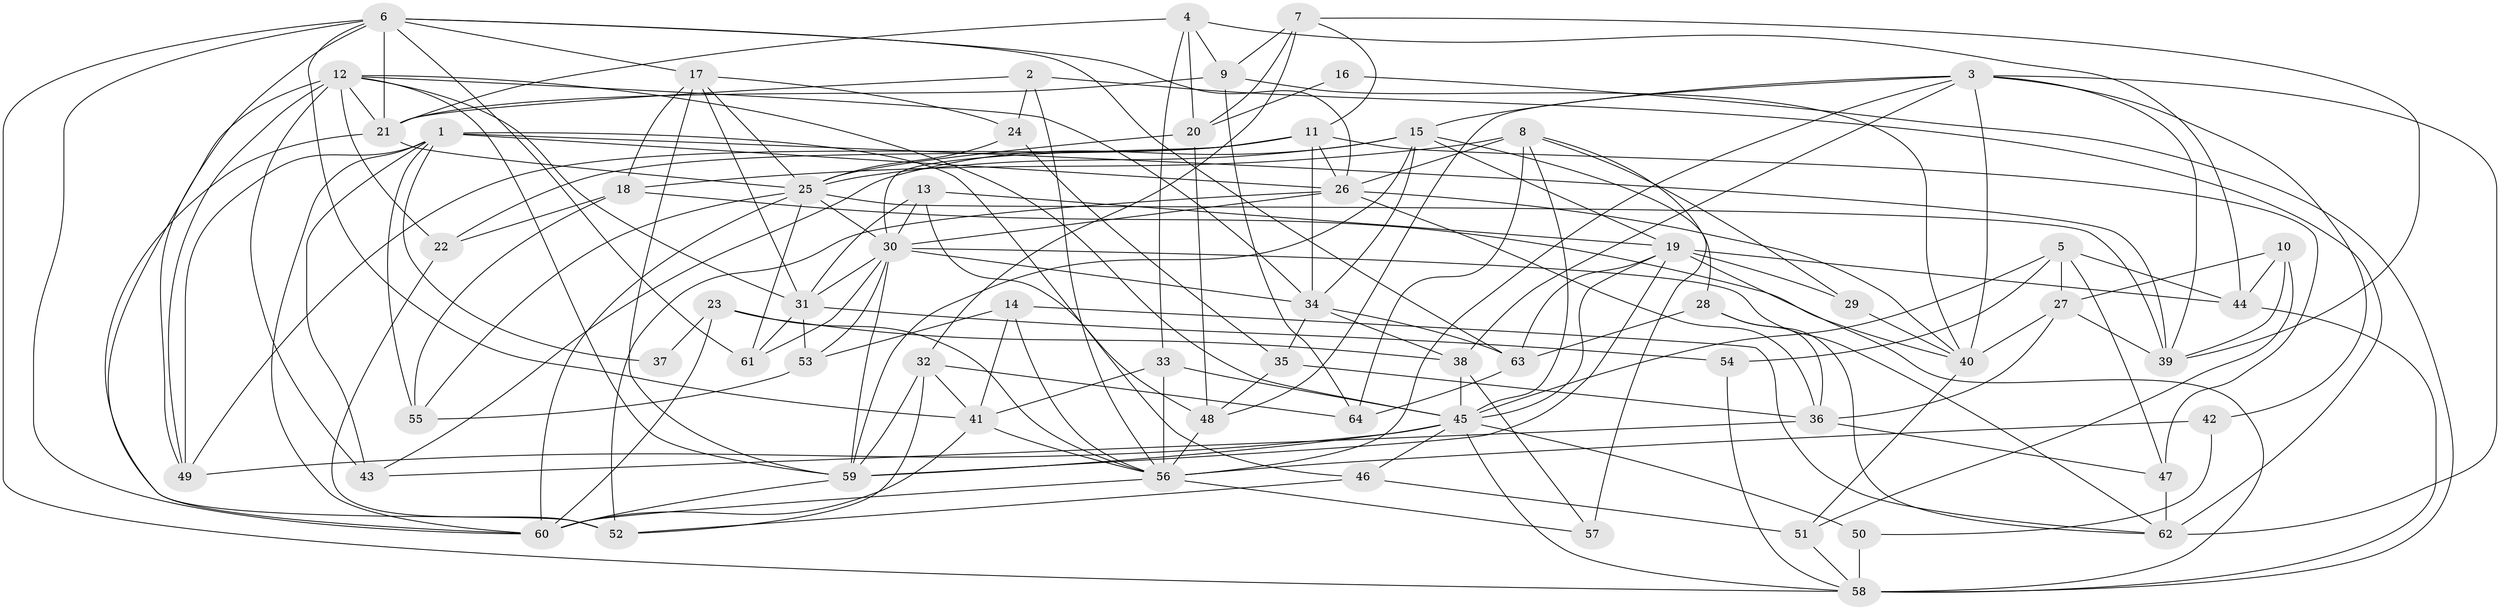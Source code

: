 // original degree distribution, {4: 0.296875, 3: 0.28125, 5: 0.109375, 2: 0.1328125, 8: 0.0078125, 6: 0.125, 9: 0.0078125, 7: 0.0390625}
// Generated by graph-tools (version 1.1) at 2025/37/03/04/25 23:37:02]
// undirected, 64 vertices, 177 edges
graph export_dot {
  node [color=gray90,style=filled];
  1;
  2;
  3;
  4;
  5;
  6;
  7;
  8;
  9;
  10;
  11;
  12;
  13;
  14;
  15;
  16;
  17;
  18;
  19;
  20;
  21;
  22;
  23;
  24;
  25;
  26;
  27;
  28;
  29;
  30;
  31;
  32;
  33;
  34;
  35;
  36;
  37;
  38;
  39;
  40;
  41;
  42;
  43;
  44;
  45;
  46;
  47;
  48;
  49;
  50;
  51;
  52;
  53;
  54;
  55;
  56;
  57;
  58;
  59;
  60;
  61;
  62;
  63;
  64;
  1 -- 26 [weight=1.0];
  1 -- 37 [weight=1.0];
  1 -- 39 [weight=1.0];
  1 -- 43 [weight=1.0];
  1 -- 46 [weight=1.0];
  1 -- 49 [weight=1.0];
  1 -- 55 [weight=1.0];
  1 -- 60 [weight=1.0];
  2 -- 21 [weight=1.0];
  2 -- 24 [weight=1.0];
  2 -- 56 [weight=1.0];
  2 -- 62 [weight=1.0];
  3 -- 15 [weight=1.0];
  3 -- 38 [weight=1.0];
  3 -- 39 [weight=1.0];
  3 -- 40 [weight=1.0];
  3 -- 42 [weight=1.0];
  3 -- 48 [weight=1.0];
  3 -- 56 [weight=2.0];
  3 -- 62 [weight=2.0];
  4 -- 9 [weight=2.0];
  4 -- 20 [weight=1.0];
  4 -- 21 [weight=1.0];
  4 -- 33 [weight=1.0];
  4 -- 44 [weight=1.0];
  5 -- 27 [weight=1.0];
  5 -- 44 [weight=1.0];
  5 -- 45 [weight=1.0];
  5 -- 47 [weight=1.0];
  5 -- 54 [weight=1.0];
  6 -- 17 [weight=1.0];
  6 -- 21 [weight=1.0];
  6 -- 26 [weight=1.0];
  6 -- 41 [weight=1.0];
  6 -- 49 [weight=1.0];
  6 -- 58 [weight=1.0];
  6 -- 60 [weight=1.0];
  6 -- 61 [weight=1.0];
  6 -- 63 [weight=1.0];
  7 -- 9 [weight=1.0];
  7 -- 11 [weight=1.0];
  7 -- 20 [weight=1.0];
  7 -- 32 [weight=1.0];
  7 -- 39 [weight=1.0];
  8 -- 18 [weight=1.0];
  8 -- 26 [weight=1.0];
  8 -- 29 [weight=1.0];
  8 -- 45 [weight=1.0];
  8 -- 57 [weight=1.0];
  8 -- 64 [weight=1.0];
  9 -- 21 [weight=2.0];
  9 -- 40 [weight=1.0];
  9 -- 64 [weight=2.0];
  10 -- 27 [weight=1.0];
  10 -- 39 [weight=1.0];
  10 -- 44 [weight=1.0];
  10 -- 51 [weight=1.0];
  11 -- 22 [weight=1.0];
  11 -- 26 [weight=1.0];
  11 -- 30 [weight=1.0];
  11 -- 34 [weight=1.0];
  11 -- 47 [weight=1.0];
  11 -- 49 [weight=1.0];
  12 -- 21 [weight=1.0];
  12 -- 22 [weight=1.0];
  12 -- 31 [weight=1.0];
  12 -- 34 [weight=1.0];
  12 -- 43 [weight=2.0];
  12 -- 45 [weight=1.0];
  12 -- 49 [weight=1.0];
  12 -- 52 [weight=1.0];
  12 -- 59 [weight=1.0];
  13 -- 19 [weight=1.0];
  13 -- 30 [weight=1.0];
  13 -- 31 [weight=1.0];
  13 -- 48 [weight=1.0];
  14 -- 41 [weight=1.0];
  14 -- 53 [weight=1.0];
  14 -- 56 [weight=1.0];
  14 -- 62 [weight=1.0];
  15 -- 19 [weight=1.0];
  15 -- 25 [weight=1.0];
  15 -- 28 [weight=1.0];
  15 -- 34 [weight=1.0];
  15 -- 43 [weight=1.0];
  15 -- 59 [weight=1.0];
  16 -- 20 [weight=1.0];
  16 -- 58 [weight=1.0];
  17 -- 18 [weight=1.0];
  17 -- 24 [weight=1.0];
  17 -- 25 [weight=1.0];
  17 -- 31 [weight=1.0];
  17 -- 59 [weight=1.0];
  18 -- 22 [weight=1.0];
  18 -- 40 [weight=1.0];
  18 -- 55 [weight=1.0];
  19 -- 29 [weight=1.0];
  19 -- 44 [weight=1.0];
  19 -- 45 [weight=1.0];
  19 -- 58 [weight=1.0];
  19 -- 59 [weight=1.0];
  19 -- 63 [weight=1.0];
  20 -- 25 [weight=1.0];
  20 -- 48 [weight=1.0];
  21 -- 25 [weight=1.0];
  21 -- 60 [weight=1.0];
  22 -- 52 [weight=1.0];
  23 -- 37 [weight=2.0];
  23 -- 38 [weight=1.0];
  23 -- 56 [weight=1.0];
  23 -- 60 [weight=1.0];
  24 -- 25 [weight=1.0];
  24 -- 35 [weight=1.0];
  25 -- 30 [weight=1.0];
  25 -- 39 [weight=1.0];
  25 -- 55 [weight=1.0];
  25 -- 60 [weight=1.0];
  25 -- 61 [weight=1.0];
  26 -- 30 [weight=1.0];
  26 -- 36 [weight=1.0];
  26 -- 40 [weight=2.0];
  26 -- 52 [weight=1.0];
  27 -- 36 [weight=1.0];
  27 -- 39 [weight=2.0];
  27 -- 40 [weight=1.0];
  28 -- 36 [weight=1.0];
  28 -- 62 [weight=1.0];
  28 -- 63 [weight=1.0];
  29 -- 40 [weight=1.0];
  30 -- 31 [weight=1.0];
  30 -- 34 [weight=1.0];
  30 -- 53 [weight=1.0];
  30 -- 59 [weight=1.0];
  30 -- 61 [weight=1.0];
  30 -- 62 [weight=1.0];
  31 -- 53 [weight=2.0];
  31 -- 54 [weight=2.0];
  31 -- 61 [weight=1.0];
  32 -- 41 [weight=1.0];
  32 -- 52 [weight=1.0];
  32 -- 59 [weight=1.0];
  32 -- 64 [weight=1.0];
  33 -- 41 [weight=1.0];
  33 -- 45 [weight=1.0];
  33 -- 56 [weight=1.0];
  34 -- 35 [weight=1.0];
  34 -- 38 [weight=1.0];
  34 -- 63 [weight=1.0];
  35 -- 36 [weight=1.0];
  35 -- 48 [weight=1.0];
  36 -- 43 [weight=1.0];
  36 -- 47 [weight=1.0];
  38 -- 45 [weight=1.0];
  38 -- 57 [weight=1.0];
  40 -- 51 [weight=1.0];
  41 -- 56 [weight=1.0];
  41 -- 60 [weight=1.0];
  42 -- 50 [weight=1.0];
  42 -- 56 [weight=2.0];
  44 -- 58 [weight=1.0];
  45 -- 46 [weight=1.0];
  45 -- 49 [weight=1.0];
  45 -- 50 [weight=1.0];
  45 -- 58 [weight=1.0];
  45 -- 59 [weight=1.0];
  46 -- 51 [weight=1.0];
  46 -- 52 [weight=1.0];
  47 -- 62 [weight=1.0];
  48 -- 56 [weight=1.0];
  50 -- 58 [weight=2.0];
  51 -- 58 [weight=1.0];
  53 -- 55 [weight=1.0];
  54 -- 58 [weight=1.0];
  56 -- 57 [weight=1.0];
  56 -- 60 [weight=1.0];
  59 -- 60 [weight=1.0];
  63 -- 64 [weight=1.0];
}
